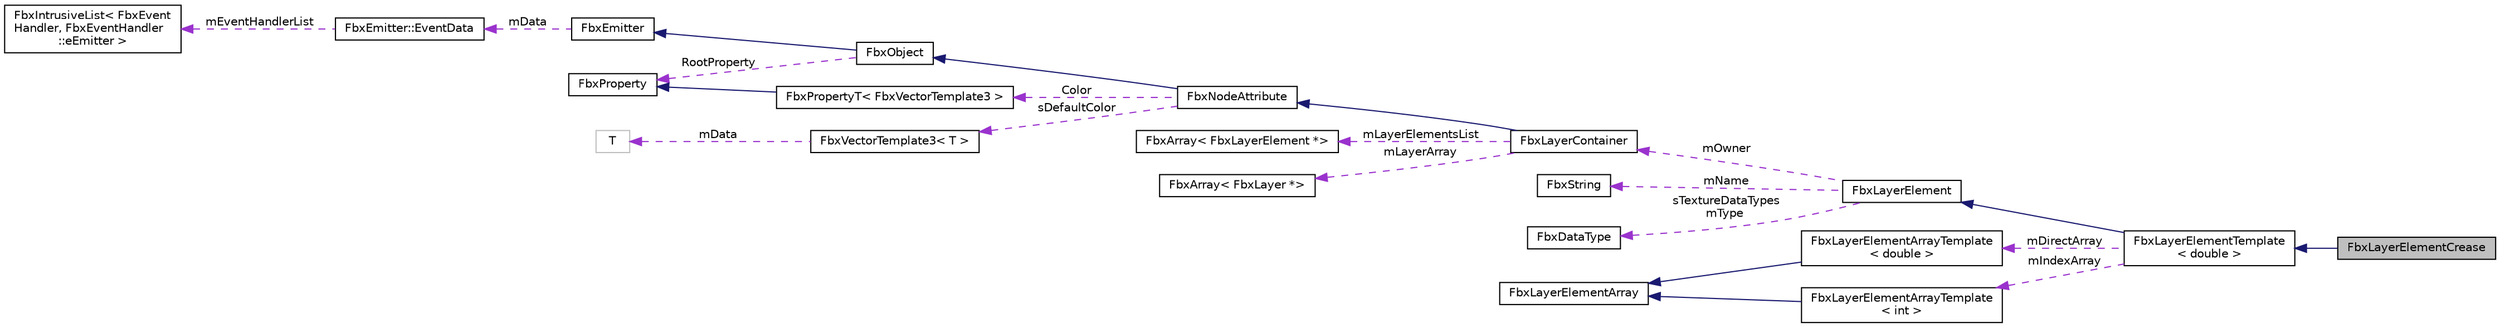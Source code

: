 digraph "FbxLayerElementCrease"
{
  edge [fontname="Helvetica",fontsize="10",labelfontname="Helvetica",labelfontsize="10"];
  node [fontname="Helvetica",fontsize="10",shape=record];
  rankdir="LR";
  Node3 [label="FbxLayerElementCrease",height=0.2,width=0.4,color="black", fillcolor="grey75", style="filled", fontcolor="black"];
  Node4 -> Node3 [dir="back",color="midnightblue",fontsize="10",style="solid"];
  Node4 [label="FbxLayerElementTemplate\l\< double \>",height=0.2,width=0.4,color="black", fillcolor="white", style="filled",URL="$class_fbx_layer_element_template.html"];
  Node5 -> Node4 [dir="back",color="midnightblue",fontsize="10",style="solid"];
  Node5 [label="FbxLayerElement",height=0.2,width=0.4,color="black", fillcolor="white", style="filled",URL="$class_fbx_layer_element.html"];
  Node6 -> Node5 [dir="back",color="darkorchid3",fontsize="10",style="dashed",label=" mOwner" ];
  Node6 [label="FbxLayerContainer",height=0.2,width=0.4,color="black", fillcolor="white", style="filled",URL="$class_fbx_layer_container.html",tooltip="Contains a collection of FbxLayer objects. This class is used for managing layers construction..."];
  Node7 -> Node6 [dir="back",color="midnightblue",fontsize="10",style="solid"];
  Node7 [label="FbxNodeAttribute",height=0.2,width=0.4,color="black", fillcolor="white", style="filled",URL="$class_fbx_node_attribute.html",tooltip="This class is the base class to all types of node attributes.A node attribute is the content of a nod..."];
  Node8 -> Node7 [dir="back",color="midnightblue",fontsize="10",style="solid"];
  Node8 [label="FbxObject",height=0.2,width=0.4,color="black", fillcolor="white", style="filled",URL="$class_fbx_object.html"];
  Node9 -> Node8 [dir="back",color="midnightblue",fontsize="10",style="solid"];
  Node9 [label="FbxEmitter",height=0.2,width=0.4,color="black", fillcolor="white", style="filled",URL="$class_fbx_emitter.html"];
  Node10 -> Node9 [dir="back",color="darkorchid3",fontsize="10",style="dashed",label=" mData" ];
  Node10 [label="FbxEmitter::EventData",height=0.2,width=0.4,color="black", fillcolor="white", style="filled",URL="$struct_fbx_emitter_1_1_event_data.html"];
  Node11 -> Node10 [dir="back",color="darkorchid3",fontsize="10",style="dashed",label=" mEventHandlerList" ];
  Node11 [label="FbxIntrusiveList\< FbxEvent\lHandler, FbxEventHandler\l::eEmitter \>",height=0.2,width=0.4,color="black", fillcolor="white", style="filled",URL="$class_fbx_intrusive_list.html"];
  Node12 -> Node8 [dir="back",color="darkorchid3",fontsize="10",style="dashed",label=" RootProperty" ];
  Node12 [label="FbxProperty",height=0.2,width=0.4,color="black", fillcolor="white", style="filled",URL="$class_fbx_property.html",tooltip="Class to hold user properties. "];
  Node13 -> Node7 [dir="back",color="darkorchid3",fontsize="10",style="dashed",label=" sDefaultColor" ];
  Node13 [label="FbxVectorTemplate3\< T \>",height=0.2,width=0.4,color="black", fillcolor="white", style="filled",URL="$class_fbx_vector_template3.html"];
  Node14 -> Node13 [dir="back",color="darkorchid3",fontsize="10",style="dashed",label=" mData" ];
  Node14 [label="T",height=0.2,width=0.4,color="grey75", fillcolor="white", style="filled"];
  Node15 -> Node7 [dir="back",color="darkorchid3",fontsize="10",style="dashed",label=" Color" ];
  Node15 [label="FbxPropertyT\< FbxVectorTemplate3 \>",height=0.2,width=0.4,color="black", fillcolor="white", style="filled",URL="$class_fbx_property_t.html"];
  Node12 -> Node15 [dir="back",color="midnightblue",fontsize="10",style="solid"];
  Node16 -> Node6 [dir="back",color="darkorchid3",fontsize="10",style="dashed",label=" mLayerElementsList" ];
  Node16 [label="FbxArray\< FbxLayerElement *\>",height=0.2,width=0.4,color="black", fillcolor="white", style="filled",URL="$class_fbx_array.html"];
  Node17 -> Node6 [dir="back",color="darkorchid3",fontsize="10",style="dashed",label=" mLayerArray" ];
  Node17 [label="FbxArray\< FbxLayer *\>",height=0.2,width=0.4,color="black", fillcolor="white", style="filled",URL="$class_fbx_array.html"];
  Node18 -> Node5 [dir="back",color="darkorchid3",fontsize="10",style="dashed",label=" mName" ];
  Node18 [label="FbxString",height=0.2,width=0.4,color="black", fillcolor="white", style="filled",URL="$class_fbx_string.html"];
  Node19 -> Node5 [dir="back",color="darkorchid3",fontsize="10",style="dashed",label=" sTextureDataTypes\nmType" ];
  Node19 [label="FbxDataType",height=0.2,width=0.4,color="black", fillcolor="white", style="filled",URL="$class_fbx_data_type.html"];
  Node20 -> Node4 [dir="back",color="darkorchid3",fontsize="10",style="dashed",label=" mDirectArray" ];
  Node20 [label="FbxLayerElementArrayTemplate\l\< double \>",height=0.2,width=0.4,color="black", fillcolor="white", style="filled",URL="$class_fbx_layer_element_array_template.html"];
  Node21 -> Node20 [dir="back",color="midnightblue",fontsize="10",style="solid"];
  Node21 [label="FbxLayerElementArray",height=0.2,width=0.4,color="black", fillcolor="white", style="filled",URL="$class_fbx_layer_element_array.html"];
  Node22 -> Node4 [dir="back",color="darkorchid3",fontsize="10",style="dashed",label=" mIndexArray" ];
  Node22 [label="FbxLayerElementArrayTemplate\l\< int \>",height=0.2,width=0.4,color="black", fillcolor="white", style="filled",URL="$class_fbx_layer_element_array_template.html"];
  Node21 -> Node22 [dir="back",color="midnightblue",fontsize="10",style="solid"];
}
